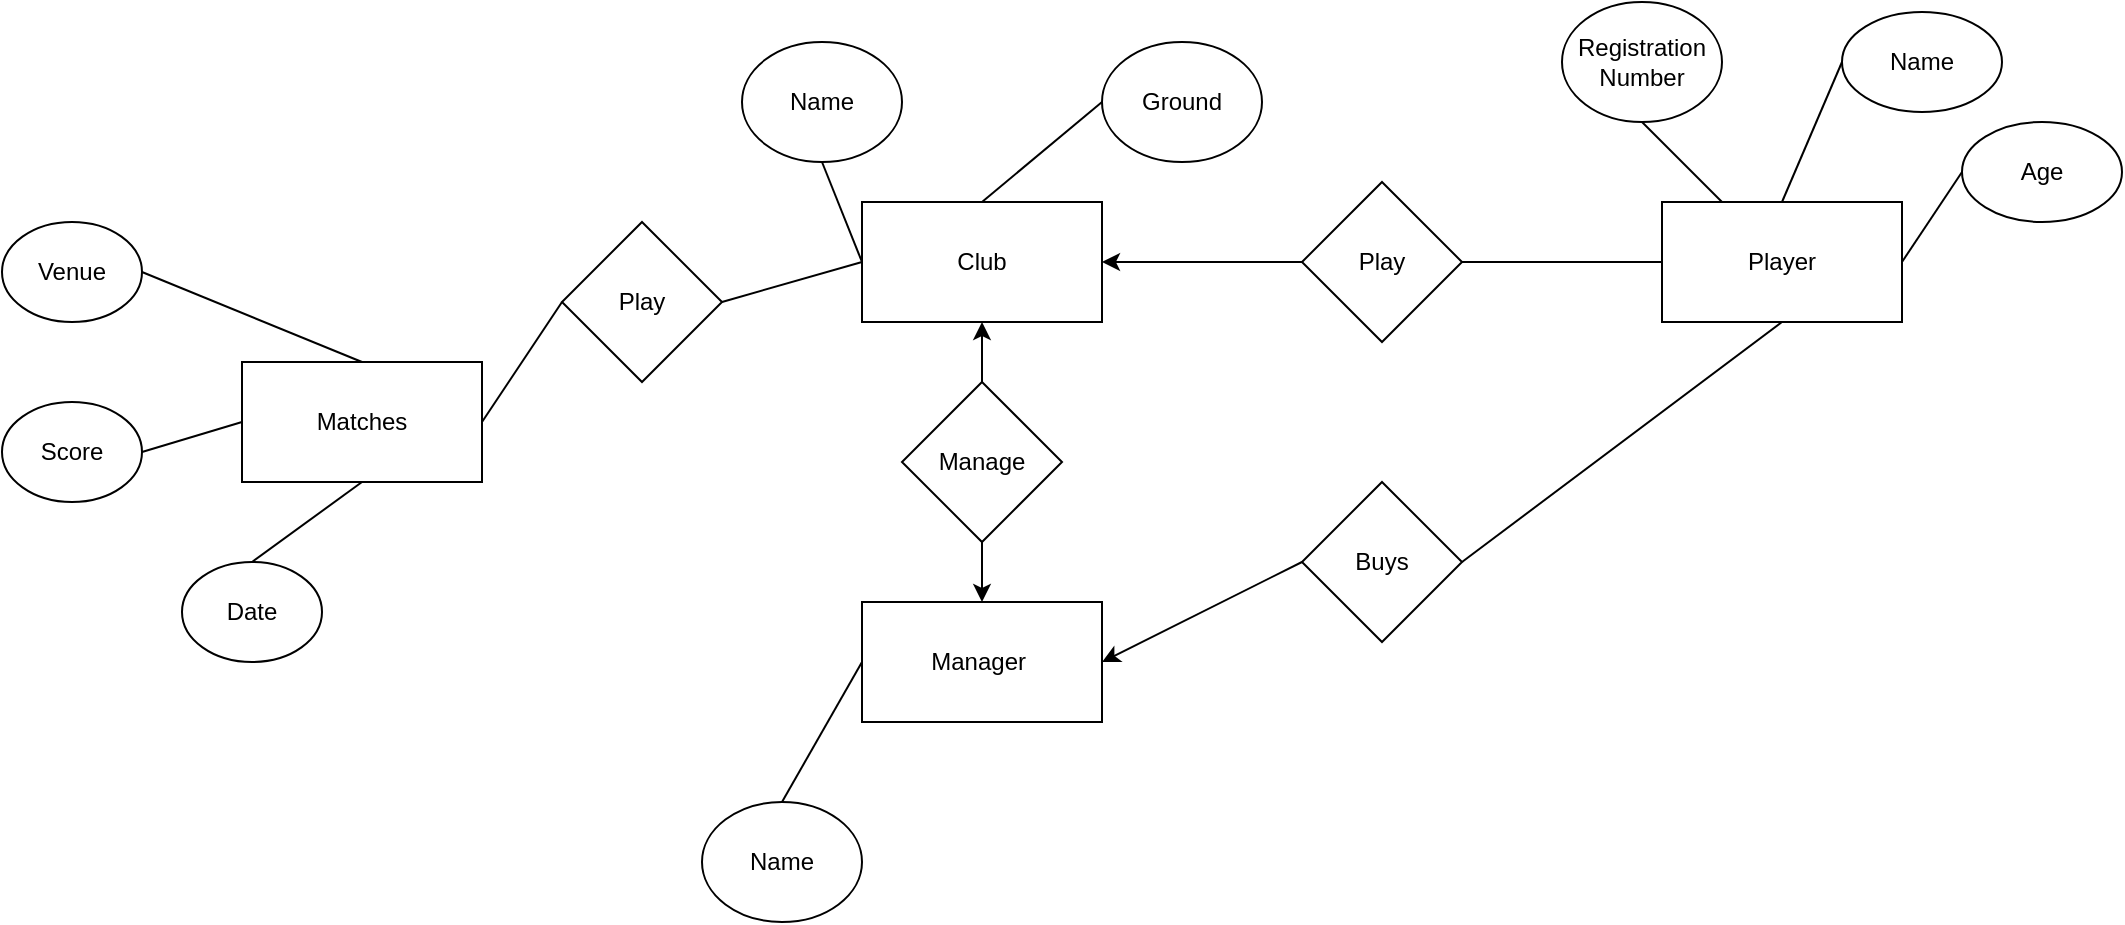 <mxfile version="14.5.3" type="github">
  <diagram id="R2lEEEUBdFMjLlhIrx00" name="Page-1">
    <mxGraphModel dx="2272" dy="762" grid="1" gridSize="10" guides="1" tooltips="1" connect="1" arrows="1" fold="1" page="1" pageScale="1" pageWidth="850" pageHeight="1100" math="0" shadow="0" extFonts="Permanent Marker^https://fonts.googleapis.com/css?family=Permanent+Marker">
      <root>
        <mxCell id="0" />
        <mxCell id="1" parent="0" />
        <mxCell id="-eptaKV0lnuuM-yqGqZi-1" value="Club" style="rounded=0;whiteSpace=wrap;html=1;" vertex="1" parent="1">
          <mxGeometry x="130" y="130" width="120" height="60" as="geometry" />
        </mxCell>
        <mxCell id="-eptaKV0lnuuM-yqGqZi-2" value="Player" style="rounded=0;whiteSpace=wrap;html=1;" vertex="1" parent="1">
          <mxGeometry x="530" y="130" width="120" height="60" as="geometry" />
        </mxCell>
        <mxCell id="-eptaKV0lnuuM-yqGqZi-3" value="Manager&amp;nbsp;" style="rounded=0;whiteSpace=wrap;html=1;" vertex="1" parent="1">
          <mxGeometry x="130" y="330" width="120" height="60" as="geometry" />
        </mxCell>
        <mxCell id="-eptaKV0lnuuM-yqGqZi-4" value="Name" style="ellipse;whiteSpace=wrap;html=1;" vertex="1" parent="1">
          <mxGeometry x="70" y="50" width="80" height="60" as="geometry" />
        </mxCell>
        <mxCell id="-eptaKV0lnuuM-yqGqZi-5" value="Ground" style="ellipse;whiteSpace=wrap;html=1;" vertex="1" parent="1">
          <mxGeometry x="250" y="50" width="80" height="60" as="geometry" />
        </mxCell>
        <mxCell id="-eptaKV0lnuuM-yqGqZi-6" value="" style="endArrow=none;html=1;exitX=0.5;exitY=1;exitDx=0;exitDy=0;entryX=0;entryY=0.5;entryDx=0;entryDy=0;" edge="1" parent="1" source="-eptaKV0lnuuM-yqGqZi-4" target="-eptaKV0lnuuM-yqGqZi-1">
          <mxGeometry width="50" height="50" relative="1" as="geometry">
            <mxPoint x="400" y="350" as="sourcePoint" />
            <mxPoint x="450" y="300" as="targetPoint" />
          </mxGeometry>
        </mxCell>
        <mxCell id="-eptaKV0lnuuM-yqGqZi-7" value="" style="endArrow=none;html=1;exitX=0.5;exitY=0;exitDx=0;exitDy=0;entryX=0;entryY=0.5;entryDx=0;entryDy=0;" edge="1" parent="1" source="-eptaKV0lnuuM-yqGqZi-1" target="-eptaKV0lnuuM-yqGqZi-5">
          <mxGeometry width="50" height="50" relative="1" as="geometry">
            <mxPoint x="400" y="350" as="sourcePoint" />
            <mxPoint x="450" y="300" as="targetPoint" />
          </mxGeometry>
        </mxCell>
        <mxCell id="-eptaKV0lnuuM-yqGqZi-8" value="Play" style="rhombus;whiteSpace=wrap;html=1;" vertex="1" parent="1">
          <mxGeometry x="350" y="120" width="80" height="80" as="geometry" />
        </mxCell>
        <mxCell id="-eptaKV0lnuuM-yqGqZi-9" value="" style="endArrow=none;html=1;exitX=1;exitY=0.5;exitDx=0;exitDy=0;entryX=0;entryY=0.5;entryDx=0;entryDy=0;" edge="1" parent="1" source="-eptaKV0lnuuM-yqGqZi-8" target="-eptaKV0lnuuM-yqGqZi-2">
          <mxGeometry width="50" height="50" relative="1" as="geometry">
            <mxPoint x="400" y="250" as="sourcePoint" />
            <mxPoint x="450" y="200" as="targetPoint" />
          </mxGeometry>
        </mxCell>
        <mxCell id="-eptaKV0lnuuM-yqGqZi-10" value="" style="endArrow=classic;html=1;exitX=0;exitY=0.5;exitDx=0;exitDy=0;entryX=1;entryY=0.5;entryDx=0;entryDy=0;" edge="1" parent="1" source="-eptaKV0lnuuM-yqGqZi-8" target="-eptaKV0lnuuM-yqGqZi-1">
          <mxGeometry width="50" height="50" relative="1" as="geometry">
            <mxPoint x="400" y="250" as="sourcePoint" />
            <mxPoint x="450" y="200" as="targetPoint" />
          </mxGeometry>
        </mxCell>
        <mxCell id="-eptaKV0lnuuM-yqGqZi-11" value="Name" style="ellipse;whiteSpace=wrap;html=1;" vertex="1" parent="1">
          <mxGeometry x="50" y="430" width="80" height="60" as="geometry" />
        </mxCell>
        <mxCell id="-eptaKV0lnuuM-yqGqZi-12" value="" style="endArrow=none;html=1;exitX=0.5;exitY=0;exitDx=0;exitDy=0;entryX=0;entryY=0.5;entryDx=0;entryDy=0;" edge="1" parent="1" source="-eptaKV0lnuuM-yqGqZi-11" target="-eptaKV0lnuuM-yqGqZi-3">
          <mxGeometry width="50" height="50" relative="1" as="geometry">
            <mxPoint x="340" y="260" as="sourcePoint" />
            <mxPoint x="390" y="210" as="targetPoint" />
          </mxGeometry>
        </mxCell>
        <mxCell id="-eptaKV0lnuuM-yqGqZi-13" value="Manage" style="rhombus;whiteSpace=wrap;html=1;" vertex="1" parent="1">
          <mxGeometry x="150" y="220" width="80" height="80" as="geometry" />
        </mxCell>
        <mxCell id="-eptaKV0lnuuM-yqGqZi-15" value="" style="endArrow=classic;html=1;exitX=0.5;exitY=1;exitDx=0;exitDy=0;entryX=0.5;entryY=0;entryDx=0;entryDy=0;" edge="1" parent="1" source="-eptaKV0lnuuM-yqGqZi-13" target="-eptaKV0lnuuM-yqGqZi-3">
          <mxGeometry width="50" height="50" relative="1" as="geometry">
            <mxPoint x="400" y="250" as="sourcePoint" />
            <mxPoint x="450" y="200" as="targetPoint" />
          </mxGeometry>
        </mxCell>
        <mxCell id="-eptaKV0lnuuM-yqGqZi-16" value="" style="endArrow=classic;html=1;exitX=0.5;exitY=0;exitDx=0;exitDy=0;entryX=0.5;entryY=1;entryDx=0;entryDy=0;" edge="1" parent="1" source="-eptaKV0lnuuM-yqGqZi-13" target="-eptaKV0lnuuM-yqGqZi-1">
          <mxGeometry width="50" height="50" relative="1" as="geometry">
            <mxPoint x="400" y="250" as="sourcePoint" />
            <mxPoint x="450" y="200" as="targetPoint" />
          </mxGeometry>
        </mxCell>
        <mxCell id="-eptaKV0lnuuM-yqGqZi-17" value="Buys" style="rhombus;whiteSpace=wrap;html=1;" vertex="1" parent="1">
          <mxGeometry x="350" y="270" width="80" height="80" as="geometry" />
        </mxCell>
        <mxCell id="-eptaKV0lnuuM-yqGqZi-20" value="" style="endArrow=classic;html=1;exitX=0;exitY=0.5;exitDx=0;exitDy=0;entryX=1;entryY=0.5;entryDx=0;entryDy=0;" edge="1" parent="1" source="-eptaKV0lnuuM-yqGqZi-17" target="-eptaKV0lnuuM-yqGqZi-3">
          <mxGeometry width="50" height="50" relative="1" as="geometry">
            <mxPoint x="400" y="350" as="sourcePoint" />
            <mxPoint x="450" y="300" as="targetPoint" />
          </mxGeometry>
        </mxCell>
        <mxCell id="-eptaKV0lnuuM-yqGqZi-21" value="" style="endArrow=none;html=1;entryX=0.5;entryY=1;entryDx=0;entryDy=0;exitX=1;exitY=0.5;exitDx=0;exitDy=0;" edge="1" parent="1" source="-eptaKV0lnuuM-yqGqZi-17" target="-eptaKV0lnuuM-yqGqZi-2">
          <mxGeometry width="50" height="50" relative="1" as="geometry">
            <mxPoint x="400" y="350" as="sourcePoint" />
            <mxPoint x="450" y="300" as="targetPoint" />
          </mxGeometry>
        </mxCell>
        <mxCell id="-eptaKV0lnuuM-yqGqZi-22" value="Registration Number" style="ellipse;whiteSpace=wrap;html=1;" vertex="1" parent="1">
          <mxGeometry x="480" y="30" width="80" height="60" as="geometry" />
        </mxCell>
        <mxCell id="-eptaKV0lnuuM-yqGqZi-23" value="Name" style="ellipse;whiteSpace=wrap;html=1;" vertex="1" parent="1">
          <mxGeometry x="620" y="35" width="80" height="50" as="geometry" />
        </mxCell>
        <mxCell id="-eptaKV0lnuuM-yqGqZi-24" value="Age" style="ellipse;whiteSpace=wrap;html=1;" vertex="1" parent="1">
          <mxGeometry x="680" y="90" width="80" height="50" as="geometry" />
        </mxCell>
        <mxCell id="-eptaKV0lnuuM-yqGqZi-25" value="" style="endArrow=none;html=1;entryX=0.5;entryY=1;entryDx=0;entryDy=0;" edge="1" parent="1" source="-eptaKV0lnuuM-yqGqZi-2" target="-eptaKV0lnuuM-yqGqZi-22">
          <mxGeometry width="50" height="50" relative="1" as="geometry">
            <mxPoint x="400" y="350" as="sourcePoint" />
            <mxPoint x="450" y="300" as="targetPoint" />
          </mxGeometry>
        </mxCell>
        <mxCell id="-eptaKV0lnuuM-yqGqZi-26" value="" style="endArrow=none;html=1;entryX=0;entryY=0.5;entryDx=0;entryDy=0;exitX=0.5;exitY=0;exitDx=0;exitDy=0;" edge="1" parent="1" source="-eptaKV0lnuuM-yqGqZi-2" target="-eptaKV0lnuuM-yqGqZi-23">
          <mxGeometry width="50" height="50" relative="1" as="geometry">
            <mxPoint x="400" y="350" as="sourcePoint" />
            <mxPoint x="450" y="300" as="targetPoint" />
          </mxGeometry>
        </mxCell>
        <mxCell id="-eptaKV0lnuuM-yqGqZi-27" value="" style="endArrow=none;html=1;entryX=0;entryY=0.5;entryDx=0;entryDy=0;exitX=1;exitY=0.5;exitDx=0;exitDy=0;" edge="1" parent="1" source="-eptaKV0lnuuM-yqGqZi-2" target="-eptaKV0lnuuM-yqGqZi-24">
          <mxGeometry width="50" height="50" relative="1" as="geometry">
            <mxPoint x="400" y="350" as="sourcePoint" />
            <mxPoint x="450" y="300" as="targetPoint" />
          </mxGeometry>
        </mxCell>
        <mxCell id="-eptaKV0lnuuM-yqGqZi-28" value="Matches" style="rounded=0;whiteSpace=wrap;html=1;" vertex="1" parent="1">
          <mxGeometry x="-180" y="210" width="120" height="60" as="geometry" />
        </mxCell>
        <mxCell id="-eptaKV0lnuuM-yqGqZi-29" value="Date" style="ellipse;whiteSpace=wrap;html=1;" vertex="1" parent="1">
          <mxGeometry x="-210" y="310" width="70" height="50" as="geometry" />
        </mxCell>
        <mxCell id="-eptaKV0lnuuM-yqGqZi-30" value="Score" style="ellipse;whiteSpace=wrap;html=1;" vertex="1" parent="1">
          <mxGeometry x="-300" y="230" width="70" height="50" as="geometry" />
        </mxCell>
        <mxCell id="-eptaKV0lnuuM-yqGqZi-31" value="Venue" style="ellipse;whiteSpace=wrap;html=1;" vertex="1" parent="1">
          <mxGeometry x="-300" y="140" width="70" height="50" as="geometry" />
        </mxCell>
        <mxCell id="-eptaKV0lnuuM-yqGqZi-32" value="" style="endArrow=none;html=1;entryX=1;entryY=0.5;entryDx=0;entryDy=0;exitX=0.5;exitY=0;exitDx=0;exitDy=0;" edge="1" parent="1" source="-eptaKV0lnuuM-yqGqZi-28" target="-eptaKV0lnuuM-yqGqZi-31">
          <mxGeometry width="50" height="50" relative="1" as="geometry">
            <mxPoint x="340" y="360" as="sourcePoint" />
            <mxPoint x="390" y="310" as="targetPoint" />
          </mxGeometry>
        </mxCell>
        <mxCell id="-eptaKV0lnuuM-yqGqZi-33" value="" style="endArrow=none;html=1;exitX=1;exitY=0.5;exitDx=0;exitDy=0;entryX=0;entryY=0.5;entryDx=0;entryDy=0;" edge="1" parent="1" source="-eptaKV0lnuuM-yqGqZi-30" target="-eptaKV0lnuuM-yqGqZi-28">
          <mxGeometry width="50" height="50" relative="1" as="geometry">
            <mxPoint x="340" y="360" as="sourcePoint" />
            <mxPoint x="390" y="310" as="targetPoint" />
          </mxGeometry>
        </mxCell>
        <mxCell id="-eptaKV0lnuuM-yqGqZi-34" value="" style="endArrow=none;html=1;entryX=0.5;entryY=1;entryDx=0;entryDy=0;exitX=0.5;exitY=0;exitDx=0;exitDy=0;" edge="1" parent="1" source="-eptaKV0lnuuM-yqGqZi-29" target="-eptaKV0lnuuM-yqGqZi-28">
          <mxGeometry width="50" height="50" relative="1" as="geometry">
            <mxPoint x="340" y="360" as="sourcePoint" />
            <mxPoint x="390" y="310" as="targetPoint" />
          </mxGeometry>
        </mxCell>
        <mxCell id="-eptaKV0lnuuM-yqGqZi-36" value="Play" style="rhombus;whiteSpace=wrap;html=1;" vertex="1" parent="1">
          <mxGeometry x="-20" y="140" width="80" height="80" as="geometry" />
        </mxCell>
        <mxCell id="-eptaKV0lnuuM-yqGqZi-37" value="" style="endArrow=none;html=1;exitX=1;exitY=0.5;exitDx=0;exitDy=0;entryX=0;entryY=0.5;entryDx=0;entryDy=0;" edge="1" parent="1" source="-eptaKV0lnuuM-yqGqZi-28" target="-eptaKV0lnuuM-yqGqZi-36">
          <mxGeometry width="50" height="50" relative="1" as="geometry">
            <mxPoint x="400" y="350" as="sourcePoint" />
            <mxPoint x="450" y="300" as="targetPoint" />
          </mxGeometry>
        </mxCell>
        <mxCell id="-eptaKV0lnuuM-yqGqZi-38" value="" style="endArrow=none;html=1;exitX=1;exitY=0.5;exitDx=0;exitDy=0;entryX=0;entryY=0.5;entryDx=0;entryDy=0;" edge="1" parent="1" source="-eptaKV0lnuuM-yqGqZi-36" target="-eptaKV0lnuuM-yqGqZi-1">
          <mxGeometry width="50" height="50" relative="1" as="geometry">
            <mxPoint x="400" y="350" as="sourcePoint" />
            <mxPoint x="450" y="300" as="targetPoint" />
          </mxGeometry>
        </mxCell>
      </root>
    </mxGraphModel>
  </diagram>
</mxfile>
